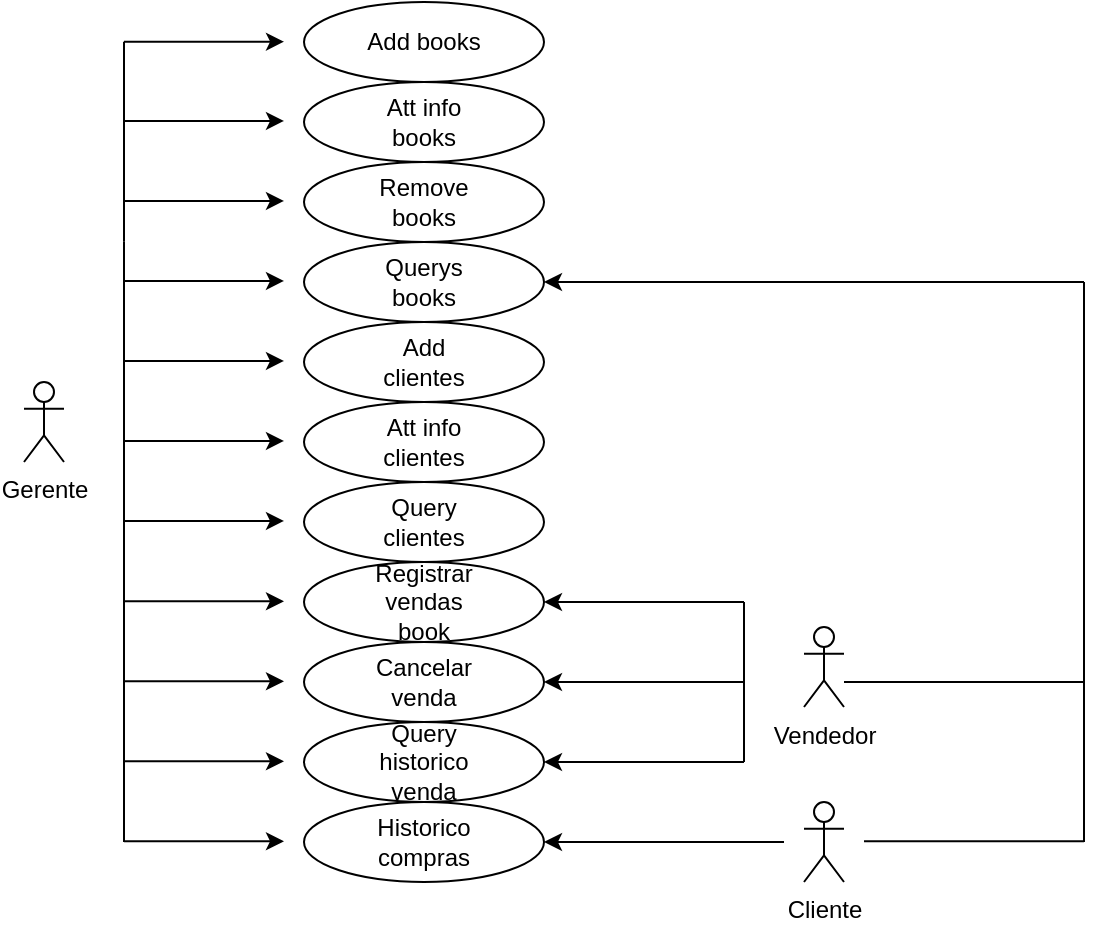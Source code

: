 <mxfile version="24.0.1" type="github">
  <diagram name="Página-1" id="zSNo9DeR42n44AR205fV">
    <mxGraphModel dx="989" dy="538" grid="1" gridSize="10" guides="1" tooltips="1" connect="1" arrows="1" fold="1" page="1" pageScale="1" pageWidth="827" pageHeight="1169" math="0" shadow="0">
      <root>
        <mxCell id="0" />
        <mxCell id="1" parent="0" />
        <mxCell id="jgdwB7tnTDBA6zWfQBGV-147" value="Vendedor" style="shape=umlActor;verticalLabelPosition=bottom;verticalAlign=top;html=1;outlineConnect=0;" vertex="1" parent="1">
          <mxGeometry x="420" y="342.5" width="20" height="40" as="geometry" />
        </mxCell>
        <mxCell id="jgdwB7tnTDBA6zWfQBGV-148" value="Gerente" style="shape=umlActor;verticalLabelPosition=bottom;verticalAlign=top;html=1;outlineConnect=0;" vertex="1" parent="1">
          <mxGeometry x="30" y="220" width="20" height="40" as="geometry" />
        </mxCell>
        <mxCell id="jgdwB7tnTDBA6zWfQBGV-149" value="" style="ellipse;whiteSpace=wrap;html=1;" vertex="1" parent="1">
          <mxGeometry x="170" y="30" width="120" height="40" as="geometry" />
        </mxCell>
        <mxCell id="jgdwB7tnTDBA6zWfQBGV-150" value="" style="ellipse;whiteSpace=wrap;html=1;" vertex="1" parent="1">
          <mxGeometry x="170" y="70" width="120" height="40" as="geometry" />
        </mxCell>
        <mxCell id="jgdwB7tnTDBA6zWfQBGV-151" value="Add books" style="text;html=1;align=center;verticalAlign=middle;whiteSpace=wrap;rounded=0;" vertex="1" parent="1">
          <mxGeometry x="200" y="35" width="60" height="30" as="geometry" />
        </mxCell>
        <mxCell id="jgdwB7tnTDBA6zWfQBGV-152" value="Att info books" style="text;html=1;align=center;verticalAlign=middle;whiteSpace=wrap;rounded=0;" vertex="1" parent="1">
          <mxGeometry x="200" y="75" width="60" height="30" as="geometry" />
        </mxCell>
        <mxCell id="jgdwB7tnTDBA6zWfQBGV-153" value="" style="ellipse;whiteSpace=wrap;html=1;" vertex="1" parent="1">
          <mxGeometry x="170" y="110" width="120" height="40" as="geometry" />
        </mxCell>
        <mxCell id="jgdwB7tnTDBA6zWfQBGV-154" value="" style="ellipse;whiteSpace=wrap;html=1;" vertex="1" parent="1">
          <mxGeometry x="170" y="150" width="120" height="40" as="geometry" />
        </mxCell>
        <mxCell id="jgdwB7tnTDBA6zWfQBGV-155" value="Remove books" style="text;html=1;align=center;verticalAlign=middle;whiteSpace=wrap;rounded=0;" vertex="1" parent="1">
          <mxGeometry x="200" y="115" width="60" height="30" as="geometry" />
        </mxCell>
        <mxCell id="jgdwB7tnTDBA6zWfQBGV-156" value="Querys books" style="text;html=1;align=center;verticalAlign=middle;whiteSpace=wrap;rounded=0;" vertex="1" parent="1">
          <mxGeometry x="200" y="155" width="60" height="30" as="geometry" />
        </mxCell>
        <mxCell id="jgdwB7tnTDBA6zWfQBGV-157" value="" style="ellipse;whiteSpace=wrap;html=1;" vertex="1" parent="1">
          <mxGeometry x="170" y="190" width="120" height="40" as="geometry" />
        </mxCell>
        <mxCell id="jgdwB7tnTDBA6zWfQBGV-158" value="" style="ellipse;whiteSpace=wrap;html=1;" vertex="1" parent="1">
          <mxGeometry x="170" y="230" width="120" height="40" as="geometry" />
        </mxCell>
        <mxCell id="jgdwB7tnTDBA6zWfQBGV-159" value="Add clientes" style="text;html=1;align=center;verticalAlign=middle;whiteSpace=wrap;rounded=0;" vertex="1" parent="1">
          <mxGeometry x="200" y="195" width="60" height="30" as="geometry" />
        </mxCell>
        <mxCell id="jgdwB7tnTDBA6zWfQBGV-160" value="Att info clientes" style="text;html=1;align=center;verticalAlign=middle;whiteSpace=wrap;rounded=0;" vertex="1" parent="1">
          <mxGeometry x="200" y="235" width="60" height="30" as="geometry" />
        </mxCell>
        <mxCell id="jgdwB7tnTDBA6zWfQBGV-161" value="" style="ellipse;whiteSpace=wrap;html=1;" vertex="1" parent="1">
          <mxGeometry x="170" y="270" width="120" height="40" as="geometry" />
        </mxCell>
        <mxCell id="jgdwB7tnTDBA6zWfQBGV-163" value="Query clientes" style="text;html=1;align=center;verticalAlign=middle;whiteSpace=wrap;rounded=0;" vertex="1" parent="1">
          <mxGeometry x="200" y="275" width="60" height="30" as="geometry" />
        </mxCell>
        <mxCell id="jgdwB7tnTDBA6zWfQBGV-166" value="Cliente" style="shape=umlActor;verticalLabelPosition=bottom;verticalAlign=top;html=1;outlineConnect=0;" vertex="1" parent="1">
          <mxGeometry x="420" y="430" width="20" height="40" as="geometry" />
        </mxCell>
        <mxCell id="jgdwB7tnTDBA6zWfQBGV-172" value="" style="endArrow=none;html=1;rounded=0;" edge="1" parent="1">
          <mxGeometry width="50" height="50" relative="1" as="geometry">
            <mxPoint x="80" y="149.83" as="sourcePoint" />
            <mxPoint x="80" y="49.83" as="targetPoint" />
            <Array as="points">
              <mxPoint x="80" y="109.83" />
            </Array>
          </mxGeometry>
        </mxCell>
        <mxCell id="jgdwB7tnTDBA6zWfQBGV-175" value="" style="endArrow=classic;html=1;rounded=0;" edge="1" parent="1">
          <mxGeometry width="50" height="50" relative="1" as="geometry">
            <mxPoint x="80" y="49.83" as="sourcePoint" />
            <mxPoint x="160" y="49.83" as="targetPoint" />
            <Array as="points">
              <mxPoint x="120" y="49.83" />
            </Array>
          </mxGeometry>
        </mxCell>
        <mxCell id="jgdwB7tnTDBA6zWfQBGV-176" value="" style="endArrow=classic;html=1;rounded=0;" edge="1" parent="1">
          <mxGeometry width="50" height="50" relative="1" as="geometry">
            <mxPoint x="80" y="89.49" as="sourcePoint" />
            <mxPoint x="160" y="89.49" as="targetPoint" />
            <Array as="points">
              <mxPoint x="120" y="89.49" />
            </Array>
          </mxGeometry>
        </mxCell>
        <mxCell id="jgdwB7tnTDBA6zWfQBGV-177" value="" style="endArrow=classic;html=1;rounded=0;" edge="1" parent="1">
          <mxGeometry width="50" height="50" relative="1" as="geometry">
            <mxPoint x="80" y="129.49" as="sourcePoint" />
            <mxPoint x="160" y="129.49" as="targetPoint" />
            <Array as="points">
              <mxPoint x="120" y="129.49" />
            </Array>
          </mxGeometry>
        </mxCell>
        <mxCell id="jgdwB7tnTDBA6zWfQBGV-178" value="" style="endArrow=classic;html=1;rounded=0;" edge="1" parent="1">
          <mxGeometry width="50" height="50" relative="1" as="geometry">
            <mxPoint x="80" y="169.49" as="sourcePoint" />
            <mxPoint x="160" y="169.49" as="targetPoint" />
            <Array as="points">
              <mxPoint x="120" y="169.49" />
            </Array>
          </mxGeometry>
        </mxCell>
        <mxCell id="jgdwB7tnTDBA6zWfQBGV-179" value="" style="endArrow=classic;html=1;rounded=0;" edge="1" parent="1">
          <mxGeometry width="50" height="50" relative="1" as="geometry">
            <mxPoint x="80" y="209.49" as="sourcePoint" />
            <mxPoint x="160" y="209.49" as="targetPoint" />
            <Array as="points">
              <mxPoint x="120" y="209.49" />
            </Array>
          </mxGeometry>
        </mxCell>
        <mxCell id="jgdwB7tnTDBA6zWfQBGV-180" value="" style="endArrow=classic;html=1;rounded=0;" edge="1" parent="1">
          <mxGeometry width="50" height="50" relative="1" as="geometry">
            <mxPoint x="80" y="249.49" as="sourcePoint" />
            <mxPoint x="160" y="249.49" as="targetPoint" />
            <Array as="points">
              <mxPoint x="120" y="249.49" />
            </Array>
          </mxGeometry>
        </mxCell>
        <mxCell id="jgdwB7tnTDBA6zWfQBGV-181" value="" style="endArrow=classic;html=1;rounded=0;" edge="1" parent="1">
          <mxGeometry width="50" height="50" relative="1" as="geometry">
            <mxPoint x="80" y="289.49" as="sourcePoint" />
            <mxPoint x="160" y="289.49" as="targetPoint" />
            <Array as="points">
              <mxPoint x="120" y="289.49" />
            </Array>
          </mxGeometry>
        </mxCell>
        <mxCell id="jgdwB7tnTDBA6zWfQBGV-182" value="" style="endArrow=none;html=1;rounded=0;" edge="1" parent="1">
          <mxGeometry width="50" height="50" relative="1" as="geometry">
            <mxPoint x="80" y="450" as="sourcePoint" />
            <mxPoint x="80" y="190" as="targetPoint" />
            <Array as="points">
              <mxPoint x="80" y="220" />
            </Array>
          </mxGeometry>
        </mxCell>
        <mxCell id="jgdwB7tnTDBA6zWfQBGV-183" value="" style="endArrow=none;html=1;rounded=0;" edge="1" parent="1">
          <mxGeometry width="50" height="50" relative="1" as="geometry">
            <mxPoint x="80" y="199.83" as="sourcePoint" />
            <mxPoint x="80" y="149.83" as="targetPoint" />
          </mxGeometry>
        </mxCell>
        <mxCell id="jgdwB7tnTDBA6zWfQBGV-191" value="" style="ellipse;whiteSpace=wrap;html=1;" vertex="1" parent="1">
          <mxGeometry x="170" y="430" width="120" height="40" as="geometry" />
        </mxCell>
        <mxCell id="jgdwB7tnTDBA6zWfQBGV-192" value="Historico compras" style="text;html=1;align=center;verticalAlign=middle;whiteSpace=wrap;rounded=0;" vertex="1" parent="1">
          <mxGeometry x="200" y="435" width="60" height="30" as="geometry" />
        </mxCell>
        <mxCell id="jgdwB7tnTDBA6zWfQBGV-200" value="" style="ellipse;whiteSpace=wrap;html=1;" vertex="1" parent="1">
          <mxGeometry x="170" y="310" width="120" height="40" as="geometry" />
        </mxCell>
        <mxCell id="jgdwB7tnTDBA6zWfQBGV-201" value="Registrar vendas book" style="text;html=1;align=center;verticalAlign=middle;whiteSpace=wrap;rounded=0;" vertex="1" parent="1">
          <mxGeometry x="205" y="317.5" width="50" height="25" as="geometry" />
        </mxCell>
        <mxCell id="jgdwB7tnTDBA6zWfQBGV-202" value="" style="ellipse;whiteSpace=wrap;html=1;" vertex="1" parent="1">
          <mxGeometry x="170" y="350" width="120" height="40" as="geometry" />
        </mxCell>
        <mxCell id="jgdwB7tnTDBA6zWfQBGV-203" value="Cancelar venda" style="text;html=1;align=center;verticalAlign=middle;whiteSpace=wrap;rounded=0;" vertex="1" parent="1">
          <mxGeometry x="200" y="355" width="60" height="30" as="geometry" />
        </mxCell>
        <mxCell id="jgdwB7tnTDBA6zWfQBGV-204" value="" style="ellipse;whiteSpace=wrap;html=1;" vertex="1" parent="1">
          <mxGeometry x="170" y="390" width="120" height="40" as="geometry" />
        </mxCell>
        <mxCell id="jgdwB7tnTDBA6zWfQBGV-205" value="Query historico venda" style="text;html=1;align=center;verticalAlign=middle;whiteSpace=wrap;rounded=0;" vertex="1" parent="1">
          <mxGeometry x="200" y="395" width="60" height="30" as="geometry" />
        </mxCell>
        <mxCell id="jgdwB7tnTDBA6zWfQBGV-215" value="" style="endArrow=classic;html=1;rounded=0;" edge="1" parent="1">
          <mxGeometry width="50" height="50" relative="1" as="geometry">
            <mxPoint x="80" y="329.66" as="sourcePoint" />
            <mxPoint x="160" y="329.66" as="targetPoint" />
            <Array as="points">
              <mxPoint x="120" y="329.66" />
            </Array>
          </mxGeometry>
        </mxCell>
        <mxCell id="jgdwB7tnTDBA6zWfQBGV-216" value="" style="endArrow=classic;html=1;rounded=0;" edge="1" parent="1">
          <mxGeometry width="50" height="50" relative="1" as="geometry">
            <mxPoint x="80" y="369.66" as="sourcePoint" />
            <mxPoint x="160" y="369.66" as="targetPoint" />
            <Array as="points">
              <mxPoint x="120" y="369.66" />
            </Array>
          </mxGeometry>
        </mxCell>
        <mxCell id="jgdwB7tnTDBA6zWfQBGV-217" value="" style="endArrow=classic;html=1;rounded=0;" edge="1" parent="1">
          <mxGeometry width="50" height="50" relative="1" as="geometry">
            <mxPoint x="80" y="409.66" as="sourcePoint" />
            <mxPoint x="160" y="409.66" as="targetPoint" />
            <Array as="points">
              <mxPoint x="120" y="409.66" />
            </Array>
          </mxGeometry>
        </mxCell>
        <mxCell id="jgdwB7tnTDBA6zWfQBGV-218" value="" style="endArrow=none;html=1;rounded=0;" edge="1" parent="1">
          <mxGeometry width="50" height="50" relative="1" as="geometry">
            <mxPoint x="390" y="410" as="sourcePoint" />
            <mxPoint x="390" y="330" as="targetPoint" />
          </mxGeometry>
        </mxCell>
        <mxCell id="jgdwB7tnTDBA6zWfQBGV-219" value="" style="endArrow=classic;html=1;rounded=0;entryX=1;entryY=0.5;entryDx=0;entryDy=0;" edge="1" parent="1" target="jgdwB7tnTDBA6zWfQBGV-200">
          <mxGeometry width="50" height="50" relative="1" as="geometry">
            <mxPoint x="390" y="330" as="sourcePoint" />
            <mxPoint x="440" y="280" as="targetPoint" />
          </mxGeometry>
        </mxCell>
        <mxCell id="jgdwB7tnTDBA6zWfQBGV-220" value="" style="endArrow=classic;html=1;rounded=0;entryX=1;entryY=0.5;entryDx=0;entryDy=0;" edge="1" parent="1" target="jgdwB7tnTDBA6zWfQBGV-202">
          <mxGeometry width="50" height="50" relative="1" as="geometry">
            <mxPoint x="390" y="370" as="sourcePoint" />
            <mxPoint x="440" y="320" as="targetPoint" />
          </mxGeometry>
        </mxCell>
        <mxCell id="jgdwB7tnTDBA6zWfQBGV-221" value="" style="endArrow=classic;html=1;rounded=0;entryX=1;entryY=0.5;entryDx=0;entryDy=0;" edge="1" parent="1" target="jgdwB7tnTDBA6zWfQBGV-204">
          <mxGeometry width="50" height="50" relative="1" as="geometry">
            <mxPoint x="390" y="410" as="sourcePoint" />
            <mxPoint x="440" y="360" as="targetPoint" />
          </mxGeometry>
        </mxCell>
        <mxCell id="jgdwB7tnTDBA6zWfQBGV-222" value="" style="endArrow=classic;html=1;rounded=0;" edge="1" parent="1">
          <mxGeometry width="50" height="50" relative="1" as="geometry">
            <mxPoint x="80" y="449.66" as="sourcePoint" />
            <mxPoint x="160" y="449.66" as="targetPoint" />
            <Array as="points">
              <mxPoint x="120" y="449.66" />
            </Array>
          </mxGeometry>
        </mxCell>
        <mxCell id="jgdwB7tnTDBA6zWfQBGV-223" value="" style="endArrow=classic;html=1;rounded=0;entryX=1;entryY=0.5;entryDx=0;entryDy=0;" edge="1" parent="1" target="jgdwB7tnTDBA6zWfQBGV-191">
          <mxGeometry width="50" height="50" relative="1" as="geometry">
            <mxPoint x="410" y="450" as="sourcePoint" />
            <mxPoint x="460" y="400" as="targetPoint" />
          </mxGeometry>
        </mxCell>
        <mxCell id="jgdwB7tnTDBA6zWfQBGV-224" value="" style="endArrow=none;html=1;rounded=0;" edge="1" parent="1">
          <mxGeometry width="50" height="50" relative="1" as="geometry">
            <mxPoint x="450" y="449.66" as="sourcePoint" />
            <mxPoint x="560" y="449.66" as="targetPoint" />
          </mxGeometry>
        </mxCell>
        <mxCell id="jgdwB7tnTDBA6zWfQBGV-225" value="" style="endArrow=none;html=1;rounded=0;" edge="1" parent="1">
          <mxGeometry width="50" height="50" relative="1" as="geometry">
            <mxPoint x="560" y="450" as="sourcePoint" />
            <mxPoint x="560" y="170" as="targetPoint" />
          </mxGeometry>
        </mxCell>
        <mxCell id="jgdwB7tnTDBA6zWfQBGV-226" value="" style="endArrow=classic;html=1;rounded=0;entryX=1;entryY=0.5;entryDx=0;entryDy=0;" edge="1" parent="1" target="jgdwB7tnTDBA6zWfQBGV-154">
          <mxGeometry width="50" height="50" relative="1" as="geometry">
            <mxPoint x="560" y="170" as="sourcePoint" />
            <mxPoint x="610" y="120" as="targetPoint" />
          </mxGeometry>
        </mxCell>
        <mxCell id="jgdwB7tnTDBA6zWfQBGV-227" value="" style="endArrow=none;html=1;rounded=0;" edge="1" parent="1">
          <mxGeometry width="50" height="50" relative="1" as="geometry">
            <mxPoint x="440" y="370" as="sourcePoint" />
            <mxPoint x="520" y="370" as="targetPoint" />
          </mxGeometry>
        </mxCell>
        <mxCell id="jgdwB7tnTDBA6zWfQBGV-228" value="" style="endArrow=none;html=1;rounded=0;" edge="1" parent="1">
          <mxGeometry width="50" height="50" relative="1" as="geometry">
            <mxPoint x="520" y="370" as="sourcePoint" />
            <mxPoint x="560" y="370" as="targetPoint" />
          </mxGeometry>
        </mxCell>
      </root>
    </mxGraphModel>
  </diagram>
</mxfile>
